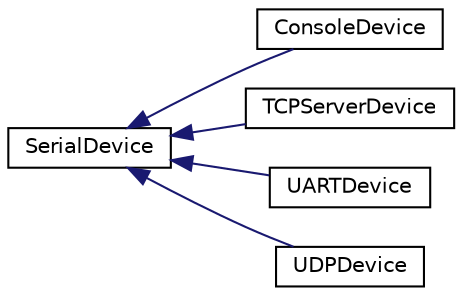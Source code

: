 digraph "Graphical Class Hierarchy"
{
 // INTERACTIVE_SVG=YES
  edge [fontname="Helvetica",fontsize="10",labelfontname="Helvetica",labelfontsize="10"];
  node [fontname="Helvetica",fontsize="10",shape=record];
  rankdir="LR";
  Node1 [label="SerialDevice",height=0.2,width=0.4,color="black", fillcolor="white", style="filled",URL="$classSerialDevice.html"];
  Node1 -> Node2 [dir="back",color="midnightblue",fontsize="10",style="solid",fontname="Helvetica"];
  Node2 [label="ConsoleDevice",height=0.2,width=0.4,color="black", fillcolor="white", style="filled",URL="$classConsoleDevice.html"];
  Node1 -> Node3 [dir="back",color="midnightblue",fontsize="10",style="solid",fontname="Helvetica"];
  Node3 [label="TCPServerDevice",height=0.2,width=0.4,color="black", fillcolor="white", style="filled",URL="$classTCPServerDevice.html"];
  Node1 -> Node4 [dir="back",color="midnightblue",fontsize="10",style="solid",fontname="Helvetica"];
  Node4 [label="UARTDevice",height=0.2,width=0.4,color="black", fillcolor="white", style="filled",URL="$classUARTDevice.html"];
  Node1 -> Node5 [dir="back",color="midnightblue",fontsize="10",style="solid",fontname="Helvetica"];
  Node5 [label="UDPDevice",height=0.2,width=0.4,color="black", fillcolor="white", style="filled",URL="$classUDPDevice.html"];
}
